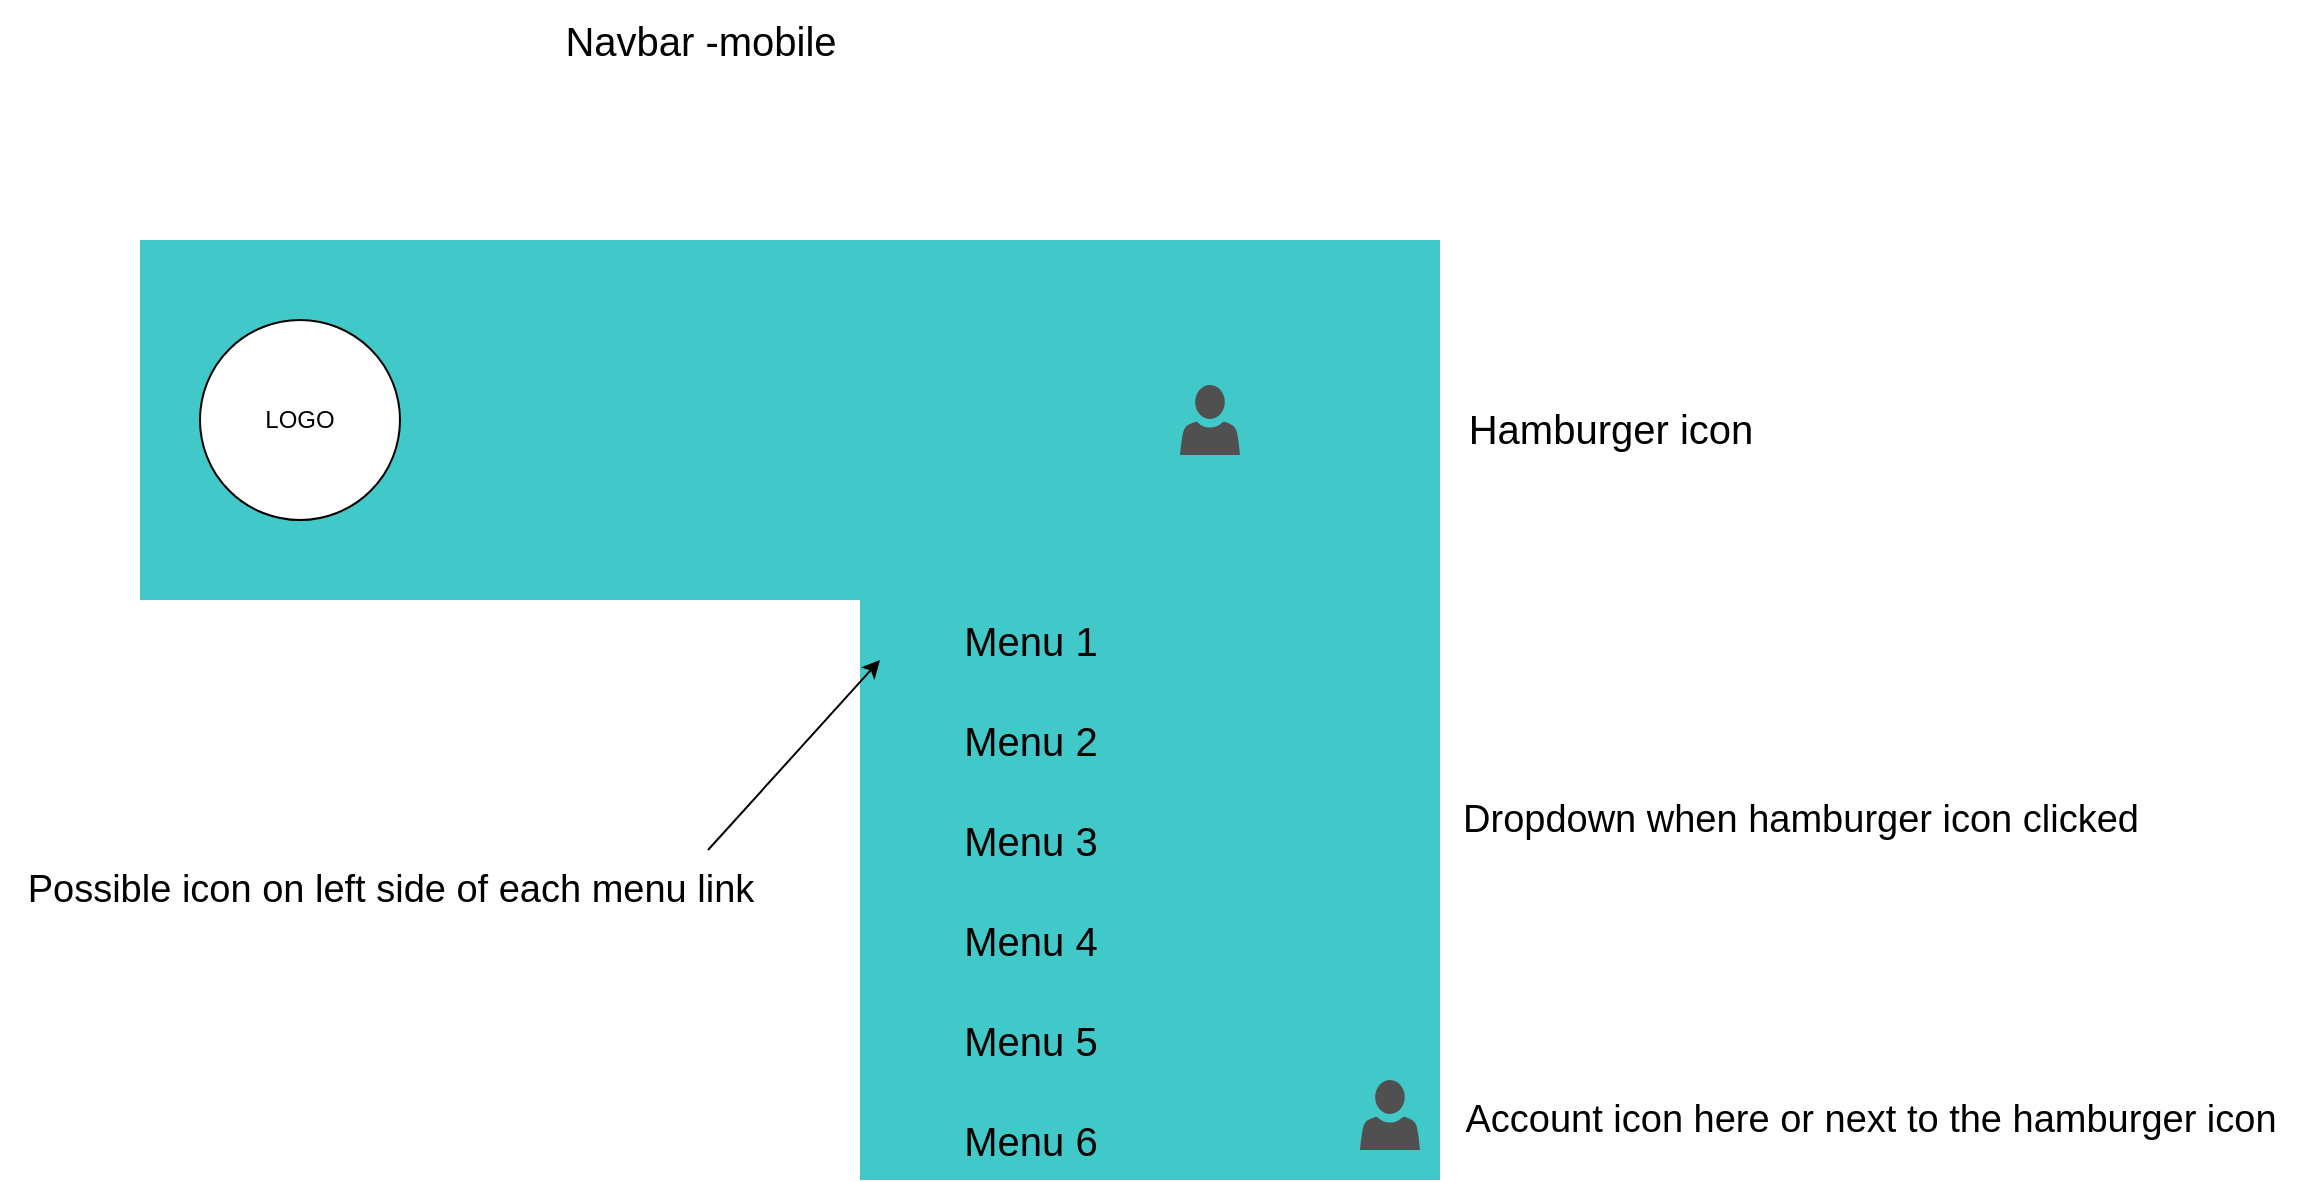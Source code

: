 <mxfile version="20.2.2" type="google"><diagram id="kzd7g-3dxtVqDRoavwOo" name="Page-1"><mxGraphModel grid="1" page="1" gridSize="10" guides="1" tooltips="1" connect="1" arrows="1" fold="1" pageScale="1" pageWidth="827" pageHeight="1169" math="0" shadow="0"><root><mxCell id="0"/><mxCell id="1" parent="0"/><mxCell id="UOO7fNZQluvXVKN6bC9T-1" value="" style="rounded=0;whiteSpace=wrap;html=1;fillColor=#41C8C8;strokeColor=none;" vertex="1" parent="1"><mxGeometry x="80" y="240" width="650" height="180" as="geometry"/></mxCell><mxCell id="UOO7fNZQluvXVKN6bC9T-4" value="" style="shape=image;html=1;verticalAlign=top;verticalLabelPosition=bottom;labelBackgroundColor=#ffffff;imageAspect=0;aspect=fixed;image=https://cdn4.iconfinder.com/data/icons/evil-icons-user-interface/64/menu-128.png" vertex="1" parent="1"><mxGeometry x="660" y="310" width="44" height="44" as="geometry"/></mxCell><mxCell id="UOO7fNZQluvXVKN6bC9T-5" value="" style="whiteSpace=wrap;html=1;aspect=fixed;fillColor=#41C8C8;strokeColor=none;align=left;rounded=0;fontFamily=Helvetica;" vertex="1" parent="1"><mxGeometry x="440" y="420" width="290" height="290" as="geometry"/></mxCell><mxCell id="UOO7fNZQluvXVKN6bC9T-6" value="Menu 1" style="text;html=1;resizable=0;autosize=1;align=center;verticalAlign=middle;points=[];fillColor=none;strokeColor=none;rounded=0;fontSize=20;" vertex="1" parent="1"><mxGeometry x="480" y="420" width="90" height="40" as="geometry"/></mxCell><mxCell id="UOO7fNZQluvXVKN6bC9T-7" value="Menu 2" style="text;html=1;resizable=0;autosize=1;align=center;verticalAlign=middle;points=[];fillColor=none;strokeColor=none;rounded=0;fontSize=20;" vertex="1" parent="1"><mxGeometry x="480" y="470" width="90" height="40" as="geometry"/></mxCell><mxCell id="UOO7fNZQluvXVKN6bC9T-8" value="Menu 3" style="text;html=1;resizable=0;autosize=1;align=center;verticalAlign=middle;points=[];fillColor=none;strokeColor=none;rounded=0;fontSize=20;" vertex="1" parent="1"><mxGeometry x="480" y="520" width="90" height="40" as="geometry"/></mxCell><mxCell id="UOO7fNZQluvXVKN6bC9T-9" value="Menu 4" style="text;html=1;resizable=0;autosize=1;align=center;verticalAlign=middle;points=[];fillColor=none;strokeColor=none;rounded=0;fontSize=20;" vertex="1" parent="1"><mxGeometry x="480" y="570" width="90" height="40" as="geometry"/></mxCell><mxCell id="UOO7fNZQluvXVKN6bC9T-10" value="Menu 5" style="text;html=1;resizable=0;autosize=1;align=center;verticalAlign=middle;points=[];fillColor=none;strokeColor=none;rounded=0;fontSize=20;" vertex="1" parent="1"><mxGeometry x="480" y="620" width="90" height="40" as="geometry"/></mxCell><mxCell id="UOO7fNZQluvXVKN6bC9T-11" value="&lt;font style=&quot;font-size: 20px;&quot;&gt;Menu 6&lt;/font&gt;" style="text;html=1;resizable=0;autosize=1;align=center;verticalAlign=middle;points=[];fillColor=none;strokeColor=none;rounded=0;fontSize=23;" vertex="1" parent="1"><mxGeometry x="480" y="670" width="90" height="40" as="geometry"/></mxCell><mxCell id="UOO7fNZQluvXVKN6bC9T-12" value="LOGO" style="ellipse;whiteSpace=wrap;html=1;aspect=fixed;" vertex="1" parent="1"><mxGeometry x="110" y="280" width="100" height="100" as="geometry"/></mxCell><mxCell id="UOO7fNZQluvXVKN6bC9T-13" value="&lt;font style=&quot;font-size: 19px;&quot;&gt;Dropdown when hamburger icon clicked&lt;/font&gt;" style="text;html=1;resizable=0;autosize=1;align=center;verticalAlign=middle;points=[];fillColor=none;strokeColor=none;rounded=0;" vertex="1" parent="1"><mxGeometry x="730" y="510" width="360" height="40" as="geometry"/></mxCell><mxCell id="UOO7fNZQluvXVKN6bC9T-15" value="Hamburger icon" style="text;html=1;resizable=0;autosize=1;align=center;verticalAlign=middle;points=[];fillColor=none;strokeColor=none;rounded=0;fontFamily=Helvetica;fontSize=20;" vertex="1" parent="1"><mxGeometry x="730" y="314" width="170" height="40" as="geometry"/></mxCell><mxCell id="UOO7fNZQluvXVKN6bC9T-16" value="Navbar -mobile" style="text;html=1;resizable=0;autosize=1;align=center;verticalAlign=middle;points=[];fillColor=none;strokeColor=none;rounded=0;fontFamily=Helvetica;fontSize=20;" vertex="1" parent="1"><mxGeometry x="280" y="120" width="160" height="40" as="geometry"/></mxCell><mxCell id="DzuH-_PQvsakP-m_ESJY-2" value="&lt;span style=&quot;font-size: 19px;&quot;&gt;Possible icon on left side of each menu link&lt;/span&gt;" style="text;html=1;resizable=0;autosize=1;align=center;verticalAlign=middle;points=[];fillColor=none;strokeColor=none;rounded=0;" vertex="1" parent="1"><mxGeometry x="10" y="545" width="390" height="40" as="geometry"/></mxCell><mxCell id="DzuH-_PQvsakP-m_ESJY-3" value="" style="endArrow=classic;html=1;rounded=0;" edge="1" parent="1"><mxGeometry width="50" height="50" relative="1" as="geometry"><mxPoint x="364" y="545" as="sourcePoint"/><mxPoint x="450" y="450" as="targetPoint"/></mxGeometry></mxCell><mxCell id="DzuH-_PQvsakP-m_ESJY-4" value="" style="sketch=0;pointerEvents=1;shadow=0;dashed=0;html=1;strokeColor=none;labelPosition=center;verticalLabelPosition=bottom;verticalAlign=top;align=center;fillColor=#505050;shape=mxgraph.mscae.intune.account_portal" vertex="1" parent="1"><mxGeometry x="600" y="312.5" width="30" height="35" as="geometry"/></mxCell><mxCell id="DzuH-_PQvsakP-m_ESJY-5" value="" style="sketch=0;pointerEvents=1;shadow=0;dashed=0;html=1;strokeColor=none;labelPosition=center;verticalLabelPosition=bottom;verticalAlign=top;align=center;fillColor=#505050;shape=mxgraph.mscae.intune.account_portal" vertex="1" parent="1"><mxGeometry x="690" y="660" width="30" height="35" as="geometry"/></mxCell><mxCell id="DzuH-_PQvsakP-m_ESJY-6" value="&lt;font style=&quot;font-size: 19px;&quot;&gt;Account icon here or next to the hamburger icon&lt;/font&gt;" style="text;html=1;resizable=0;autosize=1;align=center;verticalAlign=middle;points=[];fillColor=none;strokeColor=none;rounded=0;" vertex="1" parent="1"><mxGeometry x="730" y="660" width="430" height="40" as="geometry"/></mxCell></root></mxGraphModel></diagram></mxfile>